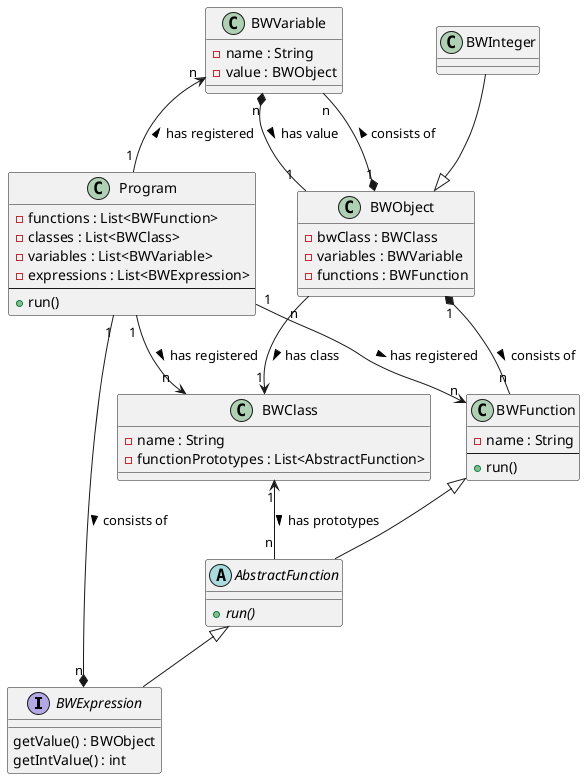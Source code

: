 @startuml

interface BWExpression {
    getValue() : BWObject
    getIntValue() : int
}

class BWVariable {
    - name : String
    - value : BWObject
}

class BWObject {
    - bwClass : BWClass
    - variables : BWVariable
    - functions : BWFunction
}

class BWInteger

class BWClass {
    - name : String
    - functionPrototypes : List<AbstractFunction>
}

abstract class AbstractFunction {
    + {abstract} run()
}

class BWFunction {
    - name : String
    --
    + run()
}

class Program {
    - functions : List<BWFunction>
    - classes : List<BWClass>
    - variables : List<BWVariable>
    - expressions : List<BWExpression>
    --
    + run()
}


BWObject "n" --> "1" BWClass : has class >
BWObject "1" *-- "n" BWVariable : > consists of
BWObject "1" *-- "n" BWFunction : > consists of
BWVariable "n" *-- "1" BWObject : > has value
BWClass "1" <-- "n" AbstractFunction : > has prototypes
Program "1" --> "n" BWClass : > has registered
Program "1" --> "n" BWFunction : > has registered
Program "1" -left-> "n" BWVariable : > has registered
BWInteger --|> BWObject


AbstractFunction <|-- BWExpression
BWFunction <|-- AbstractFunction
Program "1" --* "n" BWExpression : > consists of

@enduml